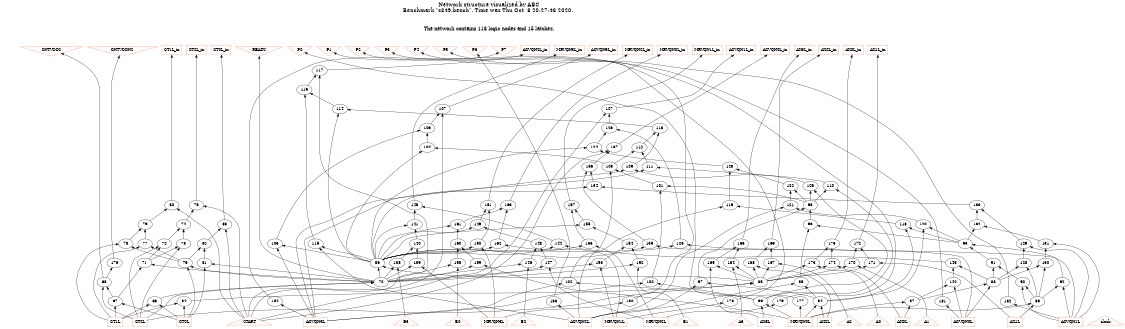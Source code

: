 # Network structure generated by ABC

digraph network {
size = "7.5,10";
center = true;
edge [dir = back];

{
  node [shape = plaintext];
  edge [style = invis];
  LevelTitle1 [label=""];
  LevelTitle2 [label=""];
  Level14 [label = ""];
  Level13 [label = ""];
  Level12 [label = ""];
  Level11 [label = ""];
  Level10 [label = ""];
  Level9 [label = ""];
  Level8 [label = ""];
  Level7 [label = ""];
  Level6 [label = ""];
  Level5 [label = ""];
  Level4 [label = ""];
  Level3 [label = ""];
  Level2 [label = ""];
  Level1 [label = ""];
  Level0 [label = ""];
  LevelTitle1 ->  LevelTitle2 ->  Level14 ->  Level13 ->  Level12 ->  Level11 ->  Level10 ->  Level9 ->  Level8 ->  Level7 ->  Level6 ->  Level5 ->  Level4 ->  Level3 ->  Level2 ->  Level1 ->  Level0;
}

{
  rank = same;
  LevelTitle1;
  title1 [shape=plaintext,
          fontsize=20,
          fontname = "Times-Roman",
          label="Network structure visualized by ABC\nBenchmark \"s349.bench\". Time was Thu Oct  8 20:27:46 2020. "
         ];
}

{
  rank = same;
  LevelTitle2;
  title2 [shape=plaintext,
          fontsize=18,
          fontname = "Times-Roman",
          label="The network contains 118 logic nodes and 15 latches.\n"
         ];
}

{
  rank = same;
  Level14;
  Node11 [label = "CNTVCO2", shape = invtriangle, color = coral, fillcolor = coral];
  Node12 [label = "CNTVCON2", shape = invtriangle, color = coral, fillcolor = coral];
  Node13 [label = "READY", shape = invtriangle, color = coral, fillcolor = coral];
  Node14 [label = "P0", shape = invtriangle, color = coral, fillcolor = coral];
  Node15 [label = "P1", shape = invtriangle, color = coral, fillcolor = coral];
  Node16 [label = "P2", shape = invtriangle, color = coral, fillcolor = coral];
  Node17 [label = "P3", shape = invtriangle, color = coral, fillcolor = coral];
  Node18 [label = "P4", shape = invtriangle, color = coral, fillcolor = coral];
  Node19 [label = "P5", shape = invtriangle, color = coral, fillcolor = coral];
  Node20 [label = "P6", shape = invtriangle, color = coral, fillcolor = coral];
  Node21 [label = "P7", shape = invtriangle, color = coral, fillcolor = coral];
  Node23 [label = "CT2L_in", shape = box, color = coral, fillcolor = coral];
  Node26 [label = "CT1L_in", shape = box, color = coral, fillcolor = coral];
  Node29 [label = "CT0L_in", shape = box, color = coral, fillcolor = coral];
  Node32 [label = "ACVQN3L_in", shape = box, color = coral, fillcolor = coral];
  Node35 [label = "ACVQN2L_in", shape = box, color = coral, fillcolor = coral];
  Node38 [label = "ACVQN1L_in", shape = box, color = coral, fillcolor = coral];
  Node41 [label = "ACVQN0L_in", shape = box, color = coral, fillcolor = coral];
  Node44 [label = "MRVQN3L_in", shape = box, color = coral, fillcolor = coral];
  Node47 [label = "MRVQN2L_in", shape = box, color = coral, fillcolor = coral];
  Node50 [label = "MRVQN1L_in", shape = box, color = coral, fillcolor = coral];
  Node53 [label = "MRVQN0L_in", shape = box, color = coral, fillcolor = coral];
  Node56 [label = "AX3L_in", shape = box, color = coral, fillcolor = coral];
  Node59 [label = "AX2L_in", shape = box, color = coral, fillcolor = coral];
  Node62 [label = "AX1L_in", shape = box, color = coral, fillcolor = coral];
  Node65 [label = "AX0L_in", shape = box, color = coral, fillcolor = coral];
}

{
  rank = same;
  Level13;
  Node117 [label = "117\n", shape = ellipse];
}

{
  rank = same;
  Level12;
  Node116 [label = "116\n", shape = ellipse];
}

{
  rank = same;
  Level11;
  Node107 [label = "107\n", shape = ellipse];
  Node114 [label = "114\n", shape = ellipse];
  Node127 [label = "127\n", shape = ellipse];
}

{
  rank = same;
  Level10;
  Node106 [label = "106\n", shape = ellipse];
  Node113 [label = "113\n", shape = ellipse];
  Node126 [label = "126\n", shape = ellipse];
}

{
  rank = same;
  Level9;
  Node104 [label = "104\n", shape = ellipse];
  Node112 [label = "112\n", shape = ellipse];
  Node124 [label = "124\n", shape = ellipse];
  Node137 [label = "137\n", shape = ellipse];
}

{
  rank = same;
  Level8;
  Node103 [label = "103\n", shape = ellipse];
  Node109 [label = "109\n", shape = ellipse];
  Node111 [label = "111\n", shape = ellipse];
  Node123 [label = "123\n", shape = ellipse];
  Node136 [label = "136\n", shape = ellipse];
}

{
  rank = same;
  Level7;
  Node101 [label = "101\n", shape = ellipse];
  Node108 [label = "108\n", shape = ellipse];
  Node110 [label = "110\n", shape = ellipse];
  Node122 [label = "122\n", shape = ellipse];
  Node134 [label = "134\n", shape = ellipse];
}

{
  rank = same;
  Level6;
  Node75 [label = "75\n", shape = ellipse];
  Node80 [label = "80\n", shape = ellipse];
  Node98 [label = "98\n", shape = ellipse];
  Node119 [label = "119\n", shape = ellipse];
  Node121 [label = "121\n", shape = ellipse];
  Node133 [label = "133\n", shape = ellipse];
  Node145 [label = "145\n", shape = ellipse];
  Node151 [label = "151\n", shape = ellipse];
  Node157 [label = "157\n", shape = ellipse];
  Node163 [label = "163\n", shape = ellipse];
}

{
  rank = same;
  Level5;
  Node74 [label = "74\n", shape = ellipse];
  Node79 [label = "79\n", shape = ellipse];
  Node83 [label = "83\n", shape = ellipse];
  Node96 [label = "96\n", shape = ellipse];
  Node118 [label = "118\n", shape = ellipse];
  Node120 [label = "120\n", shape = ellipse];
  Node132 [label = "132\n", shape = ellipse];
  Node141 [label = "141\n", shape = ellipse];
  Node149 [label = "149\n", shape = ellipse];
  Node155 [label = "155\n", shape = ellipse];
  Node161 [label = "161\n", shape = ellipse];
}

{
  rank = same;
  Level4;
  Node72 [label = "72\n", shape = ellipse];
  Node73 [label = "73\n", shape = ellipse];
  Node77 [label = "77\n", shape = ellipse];
  Node78 [label = "78\n", shape = ellipse];
  Node82 [label = "82\n", shape = ellipse];
  Node93 [label = "93\n", shape = ellipse];
  Node105 [label = "105\n", shape = ellipse];
  Node115 [label = "115\n", shape = ellipse];
  Node125 [label = "125\n", shape = ellipse];
  Node129 [label = "129\n", shape = ellipse];
  Node131 [label = "131\n", shape = ellipse];
  Node135 [label = "135\n", shape = ellipse];
  Node140 [label = "140\n", shape = ellipse];
  Node144 [label = "144\n", shape = ellipse];
  Node148 [label = "148\n", shape = ellipse];
  Node150 [label = "150\n", shape = ellipse];
  Node154 [label = "154\n", shape = ellipse];
  Node156 [label = "156\n", shape = ellipse];
  Node160 [label = "160\n", shape = ellipse];
  Node162 [label = "162\n", shape = ellipse];
  Node166 [label = "166\n", shape = ellipse];
  Node169 [label = "169\n", shape = ellipse];
  Node172 [label = "172\n", shape = ellipse];
  Node175 [label = "175\n", shape = ellipse];
}

{
  rank = same;
  Level3;
  Node71 [label = "71\n", shape = ellipse];
  Node76 [label = "76\n", shape = ellipse];
  Node81 [label = "81\n", shape = ellipse];
  Node86 [label = "86\n", shape = ellipse];
  Node91 [label = "91\n", shape = ellipse];
  Node128 [label = "128\n", shape = ellipse];
  Node130 [label = "130\n", shape = ellipse];
  Node138 [label = "138\n", shape = ellipse];
  Node139 [label = "139\n", shape = ellipse];
  Node143 [label = "143\n", shape = ellipse];
  Node146 [label = "146\n", shape = ellipse];
  Node147 [label = "147\n", shape = ellipse];
  Node152 [label = "152\n", shape = ellipse];
  Node153 [label = "153\n", shape = ellipse];
  Node158 [label = "158\n", shape = ellipse];
  Node159 [label = "159\n", shape = ellipse];
  Node164 [label = "164\n", shape = ellipse];
  Node165 [label = "165\n", shape = ellipse];
  Node167 [label = "167\n", shape = ellipse];
  Node168 [label = "168\n", shape = ellipse];
  Node170 [label = "170\n", shape = ellipse];
  Node171 [label = "171\n", shape = ellipse];
  Node173 [label = "173\n", shape = ellipse];
  Node174 [label = "174\n", shape = ellipse];
  Node176 [label = "176\n", shape = ellipse];
}

{
  rank = same;
  Level2;
  Node68 [label = "68\n", shape = ellipse];
  Node70 [label = "70\n", shape = ellipse];
  Node85 [label = "85\n", shape = ellipse];
  Node88 [label = "88\n", shape = ellipse];
  Node90 [label = "90\n", shape = ellipse];
  Node92 [label = "92\n", shape = ellipse];
  Node95 [label = "95\n", shape = ellipse];
  Node97 [label = "97\n", shape = ellipse];
  Node100 [label = "100\n", shape = ellipse];
  Node102 [label = "102\n", shape = ellipse];
  Node142 [label = "142\n", shape = ellipse];
}

{
  rank = same;
  Level1;
  Node67 [label = "67\n", shape = ellipse];
  Node69 [label = "69\n", shape = ellipse];
  Node84 [label = "84\n", shape = ellipse];
  Node87 [label = "87\n", shape = ellipse];
  Node89 [label = "89\n", shape = ellipse];
  Node94 [label = "94\n", shape = ellipse];
  Node99 [label = "99\n", shape = ellipse];
  Node177 [label = "177\n", shape = ellipse];
  Node178 [label = "178\n", shape = ellipse];
  Node179 [label = "179\n", shape = ellipse];
  Node180 [label = "180\n", shape = ellipse];
  Node181 [label = "181\n", shape = ellipse];
  Node182 [label = "182\n", shape = ellipse];
  Node183 [label = "183\n", shape = ellipse];
  Node184 [label = "184\n", shape = ellipse];
}

{
  rank = same;
  Level0;
  Node1 [label = "clock", shape = triangle, color = coral, fillcolor = coral];
  Node2 [label = "START", shape = triangle, color = coral, fillcolor = coral];
  Node3 [label = "B0", shape = triangle, color = coral, fillcolor = coral];
  Node4 [label = "B1", shape = triangle, color = coral, fillcolor = coral];
  Node5 [label = "B2", shape = triangle, color = coral, fillcolor = coral];
  Node6 [label = "B3", shape = triangle, color = coral, fillcolor = coral];
  Node7 [label = "A0", shape = triangle, color = coral, fillcolor = coral];
  Node8 [label = "A1", shape = triangle, color = coral, fillcolor = coral];
  Node9 [label = "A2", shape = triangle, color = coral, fillcolor = coral];
  Node10 [label = "A3", shape = triangle, color = coral, fillcolor = coral];
  Node24 [label = "CT2L", shape = box, color = coral, fillcolor = coral];
  Node27 [label = "CT1L", shape = box, color = coral, fillcolor = coral];
  Node30 [label = "CT0L", shape = box, color = coral, fillcolor = coral];
  Node33 [label = "ACVQN3L", shape = box, color = coral, fillcolor = coral];
  Node36 [label = "ACVQN2L", shape = box, color = coral, fillcolor = coral];
  Node39 [label = "ACVQN1L", shape = box, color = coral, fillcolor = coral];
  Node42 [label = "ACVQN0L", shape = box, color = coral, fillcolor = coral];
  Node45 [label = "MRVQN3L", shape = box, color = coral, fillcolor = coral];
  Node48 [label = "MRVQN2L", shape = box, color = coral, fillcolor = coral];
  Node51 [label = "MRVQN1L", shape = box, color = coral, fillcolor = coral];
  Node54 [label = "MRVQN0L", shape = box, color = coral, fillcolor = coral];
  Node57 [label = "AX3L", shape = box, color = coral, fillcolor = coral];
  Node60 [label = "AX2L", shape = box, color = coral, fillcolor = coral];
  Node63 [label = "AX1L", shape = box, color = coral, fillcolor = coral];
  Node66 [label = "AX0L", shape = box, color = coral, fillcolor = coral];
}

title1 -> title2 [style = invis];
title2 -> Node11 [style = invis];
title2 -> Node12 [style = invis];
title2 -> Node13 [style = invis];
title2 -> Node14 [style = invis];
title2 -> Node15 [style = invis];
title2 -> Node16 [style = invis];
title2 -> Node17 [style = invis];
title2 -> Node18 [style = invis];
title2 -> Node19 [style = invis];
title2 -> Node20 [style = invis];
title2 -> Node21 [style = invis];
title2 -> Node23 [style = invis];
title2 -> Node26 [style = invis];
title2 -> Node29 [style = invis];
title2 -> Node32 [style = invis];
title2 -> Node35 [style = invis];
title2 -> Node38 [style = invis];
title2 -> Node41 [style = invis];
title2 -> Node44 [style = invis];
title2 -> Node47 [style = invis];
title2 -> Node50 [style = invis];
title2 -> Node53 [style = invis];
title2 -> Node56 [style = invis];
title2 -> Node59 [style = invis];
title2 -> Node62 [style = invis];
title2 -> Node65 [style = invis];
Node11 -> Node12 [style = invis];
Node12 -> Node13 [style = invis];
Node13 -> Node14 [style = invis];
Node14 -> Node15 [style = invis];
Node15 -> Node16 [style = invis];
Node16 -> Node17 [style = invis];
Node17 -> Node18 [style = invis];
Node18 -> Node19 [style = invis];
Node19 -> Node20 [style = invis];
Node20 -> Node21 [style = invis];
Node11 -> Node68 [style = solid];
Node12 -> Node176 [style = solid];
Node13 -> Node70 [style = solid];
Node14 -> Node177 [style = solid];
Node15 -> Node178 [style = solid];
Node16 -> Node179 [style = solid];
Node17 -> Node180 [style = solid];
Node18 -> Node181 [style = solid];
Node19 -> Node182 [style = solid];
Node20 -> Node183 [style = solid];
Node21 -> Node184 [style = solid];
Node23 -> Node75 [style = solid];
Node26 -> Node80 [style = solid];
Node29 -> Node83 [style = solid];
Node32 -> Node107 [style = solid];
Node35 -> Node117 [style = solid];
Node38 -> Node127 [style = solid];
Node41 -> Node137 [style = solid];
Node44 -> Node145 [style = solid];
Node47 -> Node151 [style = solid];
Node50 -> Node157 [style = solid];
Node53 -> Node163 [style = solid];
Node56 -> Node166 [style = solid];
Node59 -> Node169 [style = solid];
Node62 -> Node172 [style = solid];
Node65 -> Node175 [style = solid];
Node67 -> Node27 [style = solid];
Node67 -> Node30 [style = solid];
Node68 -> Node24 [style = solid];
Node68 -> Node67 [style = solid];
Node69 -> Node27 [style = solid];
Node69 -> Node30 [style = solid];
Node70 -> Node24 [style = solid];
Node70 -> Node69 [style = solid];
Node71 -> Node67 [style = solid];
Node71 -> Node70 [style = solid];
Node72 -> Node24 [style = solid];
Node72 -> Node71 [style = solid];
Node73 -> Node24 [style = solid];
Node73 -> Node71 [style = solid];
Node74 -> Node72 [style = solid];
Node74 -> Node73 [style = solid];
Node75 -> Node2 [style = solid];
Node75 -> Node74 [style = solid];
Node76 -> Node30 [style = solid];
Node76 -> Node70 [style = solid];
Node77 -> Node27 [style = solid];
Node77 -> Node76 [style = solid];
Node78 -> Node27 [style = solid];
Node78 -> Node76 [style = solid];
Node79 -> Node77 [style = solid];
Node79 -> Node78 [style = solid];
Node80 -> Node2 [style = solid];
Node80 -> Node79 [style = solid];
Node81 -> Node30 [style = solid];
Node81 -> Node70 [style = solid];
Node82 -> Node76 [style = solid];
Node82 -> Node81 [style = solid];
Node83 -> Node2 [style = solid];
Node83 -> Node82 [style = solid];
Node84 -> Node27 [style = solid];
Node84 -> Node30 [style = solid];
Node85 -> Node24 [style = solid];
Node85 -> Node84 [style = solid];
Node86 -> Node70 [style = solid];
Node86 -> Node85 [style = solid];
Node87 -> Node54 [style = solid];
Node87 -> Node66 [style = solid];
Node88 -> Node42 [style = solid];
Node88 -> Node87 [style = solid];
Node89 -> Node54 [style = solid];
Node89 -> Node63 [style = solid];
Node90 -> Node39 [style = solid];
Node90 -> Node89 [style = solid];
Node91 -> Node88 [style = solid];
Node91 -> Node90 [style = solid];
Node92 -> Node39 [style = solid];
Node92 -> Node89 [style = solid];
Node93 -> Node91 [style = solid];
Node93 -> Node92 [style = solid];
Node94 -> Node54 [style = solid];
Node94 -> Node60 [style = solid];
Node95 -> Node36 [style = solid];
Node95 -> Node94 [style = solid];
Node96 -> Node93 [style = solid];
Node96 -> Node95 [style = solid];
Node97 -> Node36 [style = solid];
Node97 -> Node94 [style = solid];
Node98 -> Node96 [style = solid];
Node98 -> Node97 [style = solid];
Node99 -> Node54 [style = solid];
Node99 -> Node57 [style = solid];
Node100 -> Node33 [style = solid];
Node100 -> Node99 [style = solid];
Node101 -> Node98 [style = solid];
Node101 -> Node100 [style = solid];
Node102 -> Node33 [style = solid];
Node102 -> Node99 [style = solid];
Node103 -> Node101 [style = solid];
Node103 -> Node102 [style = solid];
Node104 -> Node86 [style = solid];
Node104 -> Node103 [style = solid];
Node105 -> Node33 [style = solid];
Node105 -> Node86 [style = solid];
Node106 -> Node104 [style = solid];
Node106 -> Node105 [style = solid];
Node107 -> Node2 [style = solid];
Node107 -> Node106 [style = solid];
Node108 -> Node98 [style = solid];
Node108 -> Node99 [style = solid];
Node109 -> Node33 [style = solid];
Node109 -> Node108 [style = solid];
Node110 -> Node98 [style = solid];
Node110 -> Node99 [style = solid];
Node111 -> Node33 [style = solid];
Node111 -> Node110 [style = solid];
Node112 -> Node103 [style = solid];
Node112 -> Node111 [style = solid];
Node113 -> Node109 [style = solid];
Node113 -> Node112 [style = solid];
Node114 -> Node86 [style = solid];
Node114 -> Node113 [style = solid];
Node115 -> Node36 [style = solid];
Node115 -> Node86 [style = solid];
Node116 -> Node114 [style = solid];
Node116 -> Node115 [style = solid];
Node117 -> Node2 [style = solid];
Node117 -> Node116 [style = solid];
Node118 -> Node93 [style = solid];
Node118 -> Node94 [style = solid];
Node119 -> Node36 [style = solid];
Node119 -> Node118 [style = solid];
Node120 -> Node93 [style = solid];
Node120 -> Node94 [style = solid];
Node121 -> Node36 [style = solid];
Node121 -> Node120 [style = solid];
Node122 -> Node98 [style = solid];
Node122 -> Node121 [style = solid];
Node123 -> Node119 [style = solid];
Node123 -> Node122 [style = solid];
Node124 -> Node86 [style = solid];
Node124 -> Node123 [style = solid];
Node125 -> Node39 [style = solid];
Node125 -> Node86 [style = solid];
Node126 -> Node124 [style = solid];
Node126 -> Node125 [style = solid];
Node127 -> Node2 [style = solid];
Node127 -> Node126 [style = solid];
Node128 -> Node88 [style = solid];
Node128 -> Node89 [style = solid];
Node129 -> Node39 [style = solid];
Node129 -> Node128 [style = solid];
Node130 -> Node88 [style = solid];
Node130 -> Node89 [style = solid];
Node131 -> Node39 [style = solid];
Node131 -> Node130 [style = solid];
Node132 -> Node93 [style = solid];
Node132 -> Node131 [style = solid];
Node133 -> Node129 [style = solid];
Node133 -> Node132 [style = solid];
Node134 -> Node86 [style = solid];
Node134 -> Node133 [style = solid];
Node135 -> Node42 [style = solid];
Node135 -> Node86 [style = solid];
Node136 -> Node134 [style = solid];
Node136 -> Node135 [style = solid];
Node137 -> Node2 [style = solid];
Node137 -> Node136 [style = solid];
Node138 -> Node6 [style = solid];
Node138 -> Node70 [style = solid];
Node139 -> Node45 [style = solid];
Node139 -> Node70 [style = solid];
Node140 -> Node138 [style = solid];
Node140 -> Node139 [style = solid];
Node141 -> Node86 [style = solid];
Node141 -> Node140 [style = solid];
Node142 -> Node42 [style = solid];
Node142 -> Node87 [style = solid];
Node143 -> Node88 [style = solid];
Node143 -> Node142 [style = solid];
Node144 -> Node86 [style = solid];
Node144 -> Node143 [style = solid];
Node145 -> Node141 [style = solid];
Node145 -> Node144 [style = solid];
Node146 -> Node5 [style = solid];
Node146 -> Node70 [style = solid];
Node147 -> Node48 [style = solid];
Node147 -> Node70 [style = solid];
Node148 -> Node146 [style = solid];
Node148 -> Node147 [style = solid];
Node149 -> Node86 [style = solid];
Node149 -> Node148 [style = solid];
Node150 -> Node45 [style = solid];
Node150 -> Node86 [style = solid];
Node151 -> Node149 [style = solid];
Node151 -> Node150 [style = solid];
Node152 -> Node4 [style = solid];
Node152 -> Node70 [style = solid];
Node153 -> Node51 [style = solid];
Node153 -> Node70 [style = solid];
Node154 -> Node152 [style = solid];
Node154 -> Node153 [style = solid];
Node155 -> Node86 [style = solid];
Node155 -> Node154 [style = solid];
Node156 -> Node48 [style = solid];
Node156 -> Node86 [style = solid];
Node157 -> Node155 [style = solid];
Node157 -> Node156 [style = solid];
Node158 -> Node3 [style = solid];
Node158 -> Node70 [style = solid];
Node159 -> Node54 [style = solid];
Node159 -> Node70 [style = solid];
Node160 -> Node158 [style = solid];
Node160 -> Node159 [style = solid];
Node161 -> Node86 [style = solid];
Node161 -> Node160 [style = solid];
Node162 -> Node51 [style = solid];
Node162 -> Node86 [style = solid];
Node163 -> Node161 [style = solid];
Node163 -> Node162 [style = solid];
Node164 -> Node10 [style = solid];
Node164 -> Node85 [style = solid];
Node165 -> Node57 [style = solid];
Node165 -> Node85 [style = solid];
Node166 -> Node164 [style = solid];
Node166 -> Node165 [style = solid];
Node167 -> Node9 [style = solid];
Node167 -> Node85 [style = solid];
Node168 -> Node60 [style = solid];
Node168 -> Node85 [style = solid];
Node169 -> Node167 [style = solid];
Node169 -> Node168 [style = solid];
Node170 -> Node8 [style = solid];
Node170 -> Node85 [style = solid];
Node171 -> Node63 [style = solid];
Node171 -> Node85 [style = solid];
Node172 -> Node170 [style = solid];
Node172 -> Node171 [style = solid];
Node173 -> Node7 [style = solid];
Node173 -> Node85 [style = solid];
Node174 -> Node66 [style = solid];
Node174 -> Node85 [style = solid];
Node175 -> Node173 [style = solid];
Node175 -> Node174 [style = solid];
Node176 -> Node68 [style = solid];
Node177 -> Node54 [style = solid];
Node178 -> Node51 [style = solid];
Node179 -> Node48 [style = solid];
Node180 -> Node45 [style = solid];
Node181 -> Node42 [style = solid];
Node182 -> Node39 [style = solid];
Node183 -> Node36 [style = solid];
Node184 -> Node33 [style = solid];
}

